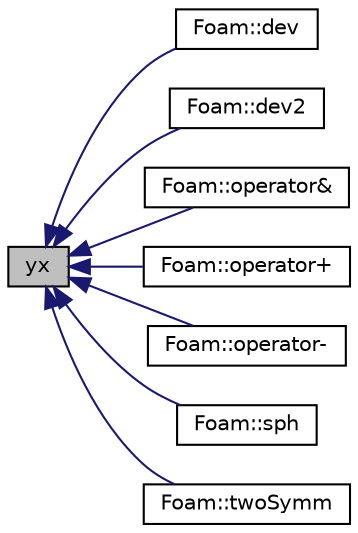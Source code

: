 digraph "yx"
{
  bgcolor="transparent";
  edge [fontname="Helvetica",fontsize="10",labelfontname="Helvetica",labelfontsize="10"];
  node [fontname="Helvetica",fontsize="10",shape=record];
  rankdir="LR";
  Node1 [label="yx",height=0.2,width=0.4,color="black", fillcolor="grey75", style="filled" fontcolor="black"];
  Node1 -> Node2 [dir="back",color="midnightblue",fontsize="10",style="solid",fontname="Helvetica"];
  Node2 [label="Foam::dev",height=0.2,width=0.4,color="black",URL="$namespaceFoam.html#a004b7e576b4f44c0592d622135617bf3",tooltip="Return the deviatoric part of a tensor. "];
  Node1 -> Node3 [dir="back",color="midnightblue",fontsize="10",style="solid",fontname="Helvetica"];
  Node3 [label="Foam::dev2",height=0.2,width=0.4,color="black",URL="$namespaceFoam.html#a732087311f5076ab3011f6fb90f1231d",tooltip="Return the deviatoric part of a tensor. "];
  Node1 -> Node4 [dir="back",color="midnightblue",fontsize="10",style="solid",fontname="Helvetica"];
  Node4 [label="Foam::operator&",height=0.2,width=0.4,color="black",URL="$namespaceFoam.html#a81e1d5bc564f584a2ed38e408a139829",tooltip="Inner-product between a tensor and a vector. "];
  Node1 -> Node5 [dir="back",color="midnightblue",fontsize="10",style="solid",fontname="Helvetica"];
  Node5 [label="Foam::operator+",height=0.2,width=0.4,color="black",URL="$namespaceFoam.html#a28ea67871014901a88d1a70d293f957a"];
  Node1 -> Node6 [dir="back",color="midnightblue",fontsize="10",style="solid",fontname="Helvetica"];
  Node6 [label="Foam::operator-",height=0.2,width=0.4,color="black",URL="$namespaceFoam.html#a9ad3917c718c521f11d2550d0eefe541"];
  Node1 -> Node7 [dir="back",color="midnightblue",fontsize="10",style="solid",fontname="Helvetica"];
  Node7 [label="Foam::sph",height=0.2,width=0.4,color="black",URL="$namespaceFoam.html#a27d969926430e582da0d071ce8e4acc6",tooltip="Return the spherical part of a tensor. "];
  Node1 -> Node8 [dir="back",color="midnightblue",fontsize="10",style="solid",fontname="Helvetica"];
  Node8 [label="Foam::twoSymm",height=0.2,width=0.4,color="black",URL="$namespaceFoam.html#a11dc4841fbe5bb4e854b1be655d21919",tooltip="Return the twice the symmetric part of a tensor. "];
}
